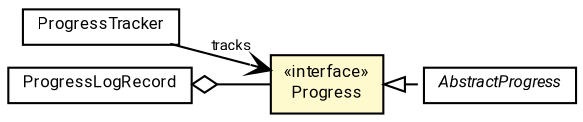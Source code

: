 #!/usr/local/bin/dot
#
# Class diagram 
# Generated by UMLGraph version R5_7_2-60-g0e99a6 (http://www.spinellis.gr/umlgraph/)
#

digraph G {
	graph [fontnames="svg"]
	edge [fontname="Roboto",fontsize=7,labelfontname="Roboto",labelfontsize=7,color="black"];
	node [fontname="Roboto",fontcolor="black",fontsize=8,shape=plaintext,margin=0,width=0,height=0];
	nodesep=0.15;
	ranksep=0.25;
	rankdir=LR;
	// de.lmu.ifi.dbs.elki.logging.progress.Progress
	c8430199 [label=<<table title="de.lmu.ifi.dbs.elki.logging.progress.Progress" border="0" cellborder="1" cellspacing="0" cellpadding="2" bgcolor="lemonChiffon" href="Progress.html" target="_parent">
		<tr><td><table border="0" cellspacing="0" cellpadding="1">
		<tr><td align="center" balign="center"> &#171;interface&#187; </td></tr>
		<tr><td align="center" balign="center"> <font face="Roboto">Progress</font> </td></tr>
		</table></td></tr>
		</table>>, URL="Progress.html"];
	// de.lmu.ifi.dbs.elki.logging.progress.ProgressTracker
	c8430201 [label=<<table title="de.lmu.ifi.dbs.elki.logging.progress.ProgressTracker" border="0" cellborder="1" cellspacing="0" cellpadding="2" href="ProgressTracker.html" target="_parent">
		<tr><td><table border="0" cellspacing="0" cellpadding="1">
		<tr><td align="center" balign="center"> <font face="Roboto">ProgressTracker</font> </td></tr>
		</table></td></tr>
		</table>>, URL="ProgressTracker.html"];
	// de.lmu.ifi.dbs.elki.logging.progress.AbstractProgress
	c8430204 [label=<<table title="de.lmu.ifi.dbs.elki.logging.progress.AbstractProgress" border="0" cellborder="1" cellspacing="0" cellpadding="2" href="AbstractProgress.html" target="_parent">
		<tr><td><table border="0" cellspacing="0" cellpadding="1">
		<tr><td align="center" balign="center"> <font face="Roboto"><i>AbstractProgress</i></font> </td></tr>
		</table></td></tr>
		</table>>, URL="AbstractProgress.html"];
	// de.lmu.ifi.dbs.elki.logging.progress.ProgressLogRecord
	c8430205 [label=<<table title="de.lmu.ifi.dbs.elki.logging.progress.ProgressLogRecord" border="0" cellborder="1" cellspacing="0" cellpadding="2" href="ProgressLogRecord.html" target="_parent">
		<tr><td><table border="0" cellspacing="0" cellpadding="1">
		<tr><td align="center" balign="center"> <font face="Roboto">ProgressLogRecord</font> </td></tr>
		</table></td></tr>
		</table>>, URL="ProgressLogRecord.html"];
	// de.lmu.ifi.dbs.elki.logging.progress.ProgressTracker navassoc de.lmu.ifi.dbs.elki.logging.progress.Progress
	c8430201 -> c8430199 [arrowhead=open,weight=1,label="tracks"];
	// de.lmu.ifi.dbs.elki.logging.progress.AbstractProgress implements de.lmu.ifi.dbs.elki.logging.progress.Progress
	c8430199 -> c8430204 [arrowtail=empty,style=dashed,dir=back,weight=9];
	// de.lmu.ifi.dbs.elki.logging.progress.ProgressLogRecord has de.lmu.ifi.dbs.elki.logging.progress.Progress
	c8430205 -> c8430199 [arrowhead=none,arrowtail=ediamond,dir=back,weight=4];
}

